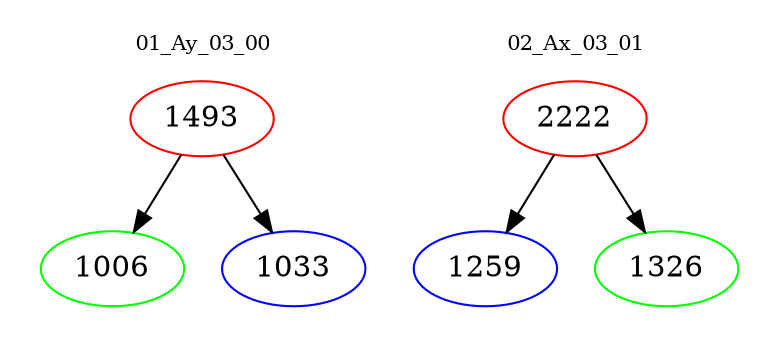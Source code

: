 digraph{
subgraph cluster_0 {
color = white
label = "01_Ay_03_00";
fontsize=10;
T0_1493 [label="1493", color="red"]
T0_1493 -> T0_1006 [color="black"]
T0_1006 [label="1006", color="green"]
T0_1493 -> T0_1033 [color="black"]
T0_1033 [label="1033", color="blue"]
}
subgraph cluster_1 {
color = white
label = "02_Ax_03_01";
fontsize=10;
T1_2222 [label="2222", color="red"]
T1_2222 -> T1_1259 [color="black"]
T1_1259 [label="1259", color="blue"]
T1_2222 -> T1_1326 [color="black"]
T1_1326 [label="1326", color="green"]
}
}
